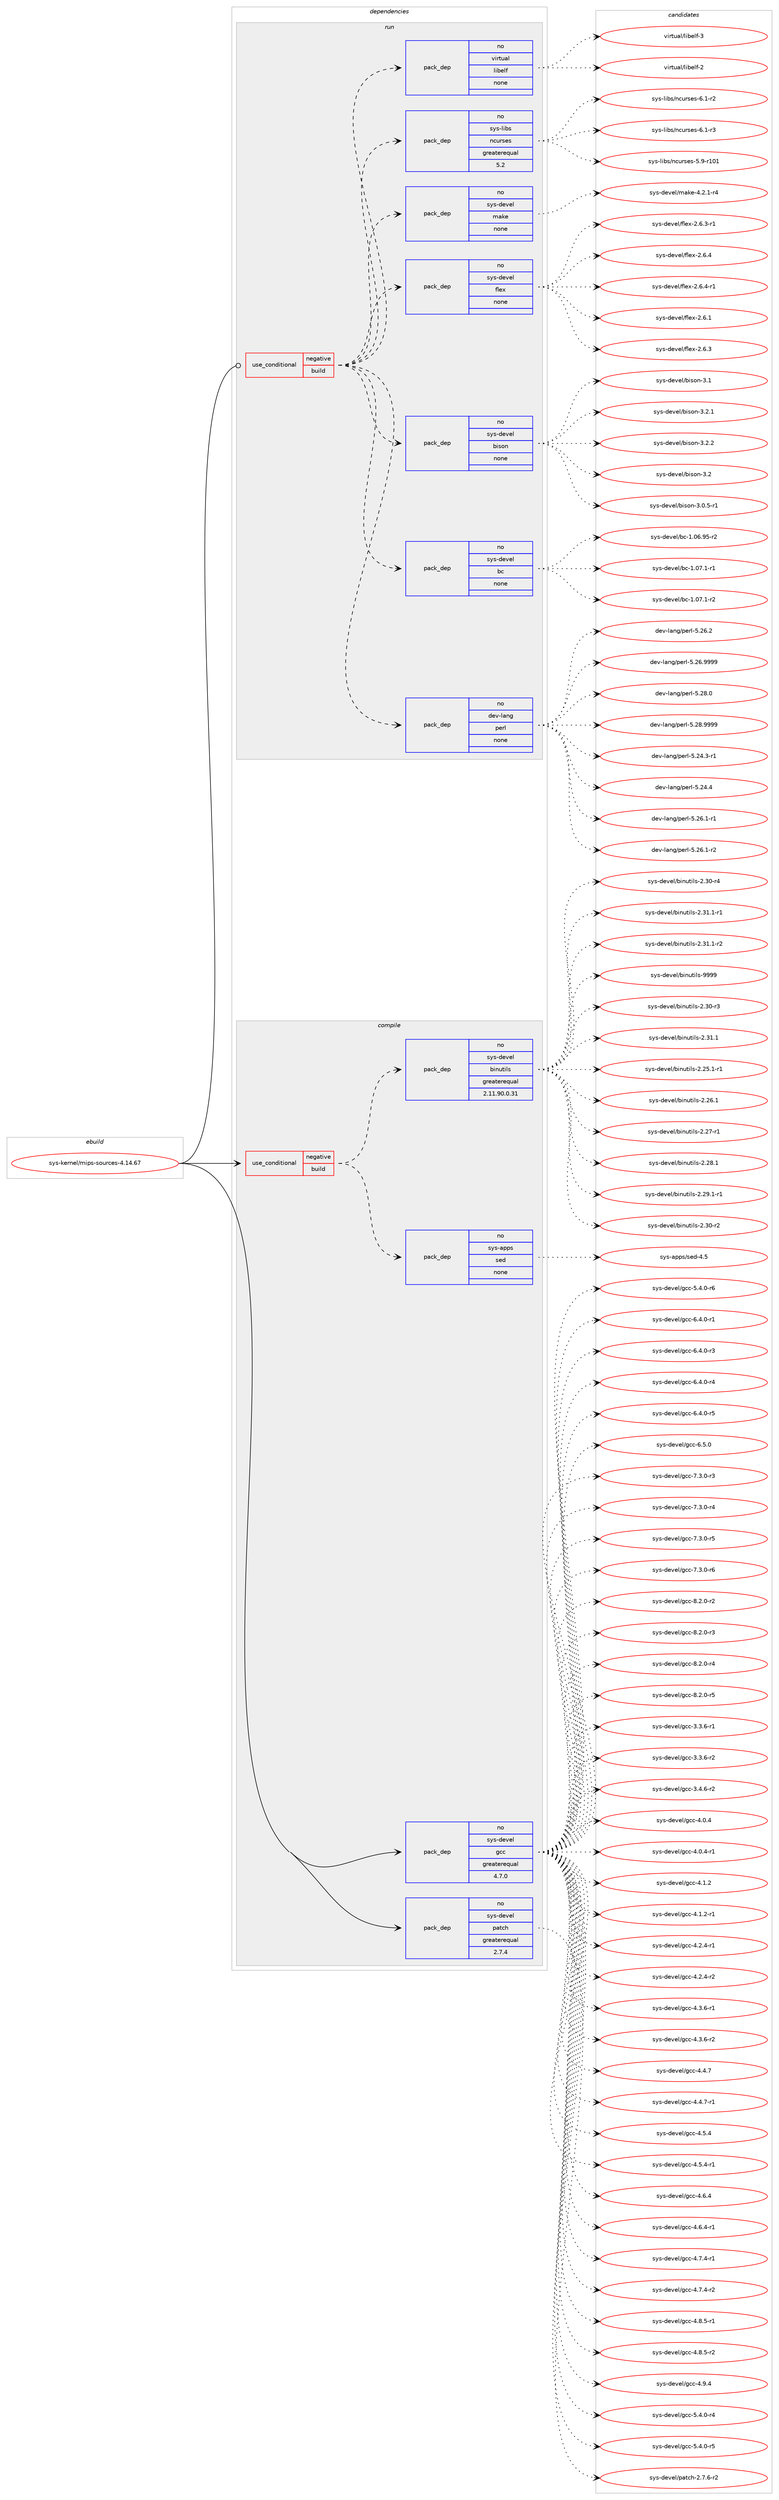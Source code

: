 digraph prolog {

# *************
# Graph options
# *************

newrank=true;
concentrate=true;
compound=true;
graph [rankdir=LR,fontname=Helvetica,fontsize=10,ranksep=1.5];#, ranksep=2.5, nodesep=0.2];
edge  [arrowhead=vee];
node  [fontname=Helvetica,fontsize=10];

# **********
# The ebuild
# **********

subgraph cluster_leftcol {
color=gray;
rank=same;
label=<<i>ebuild</i>>;
id [label="sys-kernel/mips-sources-4.14.67", color=red, width=4, href="../sys-kernel/mips-sources-4.14.67.svg"];
}

# ****************
# The dependencies
# ****************

subgraph cluster_midcol {
color=gray;
label=<<i>dependencies</i>>;
subgraph cluster_compile {
fillcolor="#eeeeee";
style=filled;
label=<<i>compile</i>>;
subgraph cond1210 {
dependency7048 [label=<<TABLE BORDER="0" CELLBORDER="1" CELLSPACING="0" CELLPADDING="4"><TR><TD ROWSPAN="3" CELLPADDING="10">use_conditional</TD></TR><TR><TD>negative</TD></TR><TR><TD>build</TD></TR></TABLE>>, shape=none, color=red];
subgraph pack5676 {
dependency7049 [label=<<TABLE BORDER="0" CELLBORDER="1" CELLSPACING="0" CELLPADDING="4" WIDTH="220"><TR><TD ROWSPAN="6" CELLPADDING="30">pack_dep</TD></TR><TR><TD WIDTH="110">no</TD></TR><TR><TD>sys-apps</TD></TR><TR><TD>sed</TD></TR><TR><TD>none</TD></TR><TR><TD></TD></TR></TABLE>>, shape=none, color=blue];
}
dependency7048:e -> dependency7049:w [weight=20,style="dashed",arrowhead="vee"];
subgraph pack5677 {
dependency7050 [label=<<TABLE BORDER="0" CELLBORDER="1" CELLSPACING="0" CELLPADDING="4" WIDTH="220"><TR><TD ROWSPAN="6" CELLPADDING="30">pack_dep</TD></TR><TR><TD WIDTH="110">no</TD></TR><TR><TD>sys-devel</TD></TR><TR><TD>binutils</TD></TR><TR><TD>greaterequal</TD></TR><TR><TD>2.11.90.0.31</TD></TR></TABLE>>, shape=none, color=blue];
}
dependency7048:e -> dependency7050:w [weight=20,style="dashed",arrowhead="vee"];
}
id:e -> dependency7048:w [weight=20,style="solid",arrowhead="vee"];
subgraph pack5678 {
dependency7051 [label=<<TABLE BORDER="0" CELLBORDER="1" CELLSPACING="0" CELLPADDING="4" WIDTH="220"><TR><TD ROWSPAN="6" CELLPADDING="30">pack_dep</TD></TR><TR><TD WIDTH="110">no</TD></TR><TR><TD>sys-devel</TD></TR><TR><TD>gcc</TD></TR><TR><TD>greaterequal</TD></TR><TR><TD>4.7.0</TD></TR></TABLE>>, shape=none, color=blue];
}
id:e -> dependency7051:w [weight=20,style="solid",arrowhead="vee"];
subgraph pack5679 {
dependency7052 [label=<<TABLE BORDER="0" CELLBORDER="1" CELLSPACING="0" CELLPADDING="4" WIDTH="220"><TR><TD ROWSPAN="6" CELLPADDING="30">pack_dep</TD></TR><TR><TD WIDTH="110">no</TD></TR><TR><TD>sys-devel</TD></TR><TR><TD>patch</TD></TR><TR><TD>greaterequal</TD></TR><TR><TD>2.7.4</TD></TR></TABLE>>, shape=none, color=blue];
}
id:e -> dependency7052:w [weight=20,style="solid",arrowhead="vee"];
}
subgraph cluster_compileandrun {
fillcolor="#eeeeee";
style=filled;
label=<<i>compile and run</i>>;
}
subgraph cluster_run {
fillcolor="#eeeeee";
style=filled;
label=<<i>run</i>>;
subgraph cond1211 {
dependency7053 [label=<<TABLE BORDER="0" CELLBORDER="1" CELLSPACING="0" CELLPADDING="4"><TR><TD ROWSPAN="3" CELLPADDING="10">use_conditional</TD></TR><TR><TD>negative</TD></TR><TR><TD>build</TD></TR></TABLE>>, shape=none, color=red];
subgraph pack5680 {
dependency7054 [label=<<TABLE BORDER="0" CELLBORDER="1" CELLSPACING="0" CELLPADDING="4" WIDTH="220"><TR><TD ROWSPAN="6" CELLPADDING="30">pack_dep</TD></TR><TR><TD WIDTH="110">no</TD></TR><TR><TD>dev-lang</TD></TR><TR><TD>perl</TD></TR><TR><TD>none</TD></TR><TR><TD></TD></TR></TABLE>>, shape=none, color=blue];
}
dependency7053:e -> dependency7054:w [weight=20,style="dashed",arrowhead="vee"];
subgraph pack5681 {
dependency7055 [label=<<TABLE BORDER="0" CELLBORDER="1" CELLSPACING="0" CELLPADDING="4" WIDTH="220"><TR><TD ROWSPAN="6" CELLPADDING="30">pack_dep</TD></TR><TR><TD WIDTH="110">no</TD></TR><TR><TD>sys-devel</TD></TR><TR><TD>bc</TD></TR><TR><TD>none</TD></TR><TR><TD></TD></TR></TABLE>>, shape=none, color=blue];
}
dependency7053:e -> dependency7055:w [weight=20,style="dashed",arrowhead="vee"];
subgraph pack5682 {
dependency7056 [label=<<TABLE BORDER="0" CELLBORDER="1" CELLSPACING="0" CELLPADDING="4" WIDTH="220"><TR><TD ROWSPAN="6" CELLPADDING="30">pack_dep</TD></TR><TR><TD WIDTH="110">no</TD></TR><TR><TD>sys-devel</TD></TR><TR><TD>bison</TD></TR><TR><TD>none</TD></TR><TR><TD></TD></TR></TABLE>>, shape=none, color=blue];
}
dependency7053:e -> dependency7056:w [weight=20,style="dashed",arrowhead="vee"];
subgraph pack5683 {
dependency7057 [label=<<TABLE BORDER="0" CELLBORDER="1" CELLSPACING="0" CELLPADDING="4" WIDTH="220"><TR><TD ROWSPAN="6" CELLPADDING="30">pack_dep</TD></TR><TR><TD WIDTH="110">no</TD></TR><TR><TD>sys-devel</TD></TR><TR><TD>flex</TD></TR><TR><TD>none</TD></TR><TR><TD></TD></TR></TABLE>>, shape=none, color=blue];
}
dependency7053:e -> dependency7057:w [weight=20,style="dashed",arrowhead="vee"];
subgraph pack5684 {
dependency7058 [label=<<TABLE BORDER="0" CELLBORDER="1" CELLSPACING="0" CELLPADDING="4" WIDTH="220"><TR><TD ROWSPAN="6" CELLPADDING="30">pack_dep</TD></TR><TR><TD WIDTH="110">no</TD></TR><TR><TD>sys-devel</TD></TR><TR><TD>make</TD></TR><TR><TD>none</TD></TR><TR><TD></TD></TR></TABLE>>, shape=none, color=blue];
}
dependency7053:e -> dependency7058:w [weight=20,style="dashed",arrowhead="vee"];
subgraph pack5685 {
dependency7059 [label=<<TABLE BORDER="0" CELLBORDER="1" CELLSPACING="0" CELLPADDING="4" WIDTH="220"><TR><TD ROWSPAN="6" CELLPADDING="30">pack_dep</TD></TR><TR><TD WIDTH="110">no</TD></TR><TR><TD>sys-libs</TD></TR><TR><TD>ncurses</TD></TR><TR><TD>greaterequal</TD></TR><TR><TD>5.2</TD></TR></TABLE>>, shape=none, color=blue];
}
dependency7053:e -> dependency7059:w [weight=20,style="dashed",arrowhead="vee"];
subgraph pack5686 {
dependency7060 [label=<<TABLE BORDER="0" CELLBORDER="1" CELLSPACING="0" CELLPADDING="4" WIDTH="220"><TR><TD ROWSPAN="6" CELLPADDING="30">pack_dep</TD></TR><TR><TD WIDTH="110">no</TD></TR><TR><TD>virtual</TD></TR><TR><TD>libelf</TD></TR><TR><TD>none</TD></TR><TR><TD></TD></TR></TABLE>>, shape=none, color=blue];
}
dependency7053:e -> dependency7060:w [weight=20,style="dashed",arrowhead="vee"];
}
id:e -> dependency7053:w [weight=20,style="solid",arrowhead="odot"];
}
}

# **************
# The candidates
# **************

subgraph cluster_choices {
rank=same;
color=gray;
label=<<i>candidates</i>>;

subgraph choice5676 {
color=black;
nodesep=1;
choice11512111545971121121154711510110045524653 [label="sys-apps/sed-4.5", color=red, width=4,href="../sys-apps/sed-4.5.svg"];
dependency7049:e -> choice11512111545971121121154711510110045524653:w [style=dotted,weight="100"];
}
subgraph choice5677 {
color=black;
nodesep=1;
choice11512111545100101118101108479810511011711610510811545504651484511451 [label="sys-devel/binutils-2.30-r3", color=red, width=4,href="../sys-devel/binutils-2.30-r3.svg"];
choice11512111545100101118101108479810511011711610510811545504651494649 [label="sys-devel/binutils-2.31.1", color=red, width=4,href="../sys-devel/binutils-2.31.1.svg"];
choice115121115451001011181011084798105110117116105108115455046505346494511449 [label="sys-devel/binutils-2.25.1-r1", color=red, width=4,href="../sys-devel/binutils-2.25.1-r1.svg"];
choice11512111545100101118101108479810511011711610510811545504650544649 [label="sys-devel/binutils-2.26.1", color=red, width=4,href="../sys-devel/binutils-2.26.1.svg"];
choice11512111545100101118101108479810511011711610510811545504650554511449 [label="sys-devel/binutils-2.27-r1", color=red, width=4,href="../sys-devel/binutils-2.27-r1.svg"];
choice11512111545100101118101108479810511011711610510811545504650564649 [label="sys-devel/binutils-2.28.1", color=red, width=4,href="../sys-devel/binutils-2.28.1.svg"];
choice115121115451001011181011084798105110117116105108115455046505746494511449 [label="sys-devel/binutils-2.29.1-r1", color=red, width=4,href="../sys-devel/binutils-2.29.1-r1.svg"];
choice11512111545100101118101108479810511011711610510811545504651484511450 [label="sys-devel/binutils-2.30-r2", color=red, width=4,href="../sys-devel/binutils-2.30-r2.svg"];
choice11512111545100101118101108479810511011711610510811545504651484511452 [label="sys-devel/binutils-2.30-r4", color=red, width=4,href="../sys-devel/binutils-2.30-r4.svg"];
choice115121115451001011181011084798105110117116105108115455046514946494511449 [label="sys-devel/binutils-2.31.1-r1", color=red, width=4,href="../sys-devel/binutils-2.31.1-r1.svg"];
choice115121115451001011181011084798105110117116105108115455046514946494511450 [label="sys-devel/binutils-2.31.1-r2", color=red, width=4,href="../sys-devel/binutils-2.31.1-r2.svg"];
choice1151211154510010111810110847981051101171161051081154557575757 [label="sys-devel/binutils-9999", color=red, width=4,href="../sys-devel/binutils-9999.svg"];
dependency7050:e -> choice11512111545100101118101108479810511011711610510811545504651484511451:w [style=dotted,weight="100"];
dependency7050:e -> choice11512111545100101118101108479810511011711610510811545504651494649:w [style=dotted,weight="100"];
dependency7050:e -> choice115121115451001011181011084798105110117116105108115455046505346494511449:w [style=dotted,weight="100"];
dependency7050:e -> choice11512111545100101118101108479810511011711610510811545504650544649:w [style=dotted,weight="100"];
dependency7050:e -> choice11512111545100101118101108479810511011711610510811545504650554511449:w [style=dotted,weight="100"];
dependency7050:e -> choice11512111545100101118101108479810511011711610510811545504650564649:w [style=dotted,weight="100"];
dependency7050:e -> choice115121115451001011181011084798105110117116105108115455046505746494511449:w [style=dotted,weight="100"];
dependency7050:e -> choice11512111545100101118101108479810511011711610510811545504651484511450:w [style=dotted,weight="100"];
dependency7050:e -> choice11512111545100101118101108479810511011711610510811545504651484511452:w [style=dotted,weight="100"];
dependency7050:e -> choice115121115451001011181011084798105110117116105108115455046514946494511449:w [style=dotted,weight="100"];
dependency7050:e -> choice115121115451001011181011084798105110117116105108115455046514946494511450:w [style=dotted,weight="100"];
dependency7050:e -> choice1151211154510010111810110847981051101171161051081154557575757:w [style=dotted,weight="100"];
}
subgraph choice5678 {
color=black;
nodesep=1;
choice115121115451001011181011084710399994551465146544511449 [label="sys-devel/gcc-3.3.6-r1", color=red, width=4,href="../sys-devel/gcc-3.3.6-r1.svg"];
choice115121115451001011181011084710399994551465146544511450 [label="sys-devel/gcc-3.3.6-r2", color=red, width=4,href="../sys-devel/gcc-3.3.6-r2.svg"];
choice115121115451001011181011084710399994551465246544511450 [label="sys-devel/gcc-3.4.6-r2", color=red, width=4,href="../sys-devel/gcc-3.4.6-r2.svg"];
choice11512111545100101118101108471039999455246484652 [label="sys-devel/gcc-4.0.4", color=red, width=4,href="../sys-devel/gcc-4.0.4.svg"];
choice115121115451001011181011084710399994552464846524511449 [label="sys-devel/gcc-4.0.4-r1", color=red, width=4,href="../sys-devel/gcc-4.0.4-r1.svg"];
choice11512111545100101118101108471039999455246494650 [label="sys-devel/gcc-4.1.2", color=red, width=4,href="../sys-devel/gcc-4.1.2.svg"];
choice115121115451001011181011084710399994552464946504511449 [label="sys-devel/gcc-4.1.2-r1", color=red, width=4,href="../sys-devel/gcc-4.1.2-r1.svg"];
choice115121115451001011181011084710399994552465046524511449 [label="sys-devel/gcc-4.2.4-r1", color=red, width=4,href="../sys-devel/gcc-4.2.4-r1.svg"];
choice115121115451001011181011084710399994552465046524511450 [label="sys-devel/gcc-4.2.4-r2", color=red, width=4,href="../sys-devel/gcc-4.2.4-r2.svg"];
choice115121115451001011181011084710399994552465146544511449 [label="sys-devel/gcc-4.3.6-r1", color=red, width=4,href="../sys-devel/gcc-4.3.6-r1.svg"];
choice115121115451001011181011084710399994552465146544511450 [label="sys-devel/gcc-4.3.6-r2", color=red, width=4,href="../sys-devel/gcc-4.3.6-r2.svg"];
choice11512111545100101118101108471039999455246524655 [label="sys-devel/gcc-4.4.7", color=red, width=4,href="../sys-devel/gcc-4.4.7.svg"];
choice115121115451001011181011084710399994552465246554511449 [label="sys-devel/gcc-4.4.7-r1", color=red, width=4,href="../sys-devel/gcc-4.4.7-r1.svg"];
choice11512111545100101118101108471039999455246534652 [label="sys-devel/gcc-4.5.4", color=red, width=4,href="../sys-devel/gcc-4.5.4.svg"];
choice115121115451001011181011084710399994552465346524511449 [label="sys-devel/gcc-4.5.4-r1", color=red, width=4,href="../sys-devel/gcc-4.5.4-r1.svg"];
choice11512111545100101118101108471039999455246544652 [label="sys-devel/gcc-4.6.4", color=red, width=4,href="../sys-devel/gcc-4.6.4.svg"];
choice115121115451001011181011084710399994552465446524511449 [label="sys-devel/gcc-4.6.4-r1", color=red, width=4,href="../sys-devel/gcc-4.6.4-r1.svg"];
choice115121115451001011181011084710399994552465546524511449 [label="sys-devel/gcc-4.7.4-r1", color=red, width=4,href="../sys-devel/gcc-4.7.4-r1.svg"];
choice115121115451001011181011084710399994552465546524511450 [label="sys-devel/gcc-4.7.4-r2", color=red, width=4,href="../sys-devel/gcc-4.7.4-r2.svg"];
choice115121115451001011181011084710399994552465646534511449 [label="sys-devel/gcc-4.8.5-r1", color=red, width=4,href="../sys-devel/gcc-4.8.5-r1.svg"];
choice115121115451001011181011084710399994552465646534511450 [label="sys-devel/gcc-4.8.5-r2", color=red, width=4,href="../sys-devel/gcc-4.8.5-r2.svg"];
choice11512111545100101118101108471039999455246574652 [label="sys-devel/gcc-4.9.4", color=red, width=4,href="../sys-devel/gcc-4.9.4.svg"];
choice115121115451001011181011084710399994553465246484511452 [label="sys-devel/gcc-5.4.0-r4", color=red, width=4,href="../sys-devel/gcc-5.4.0-r4.svg"];
choice115121115451001011181011084710399994553465246484511453 [label="sys-devel/gcc-5.4.0-r5", color=red, width=4,href="../sys-devel/gcc-5.4.0-r5.svg"];
choice115121115451001011181011084710399994553465246484511454 [label="sys-devel/gcc-5.4.0-r6", color=red, width=4,href="../sys-devel/gcc-5.4.0-r6.svg"];
choice115121115451001011181011084710399994554465246484511449 [label="sys-devel/gcc-6.4.0-r1", color=red, width=4,href="../sys-devel/gcc-6.4.0-r1.svg"];
choice115121115451001011181011084710399994554465246484511451 [label="sys-devel/gcc-6.4.0-r3", color=red, width=4,href="../sys-devel/gcc-6.4.0-r3.svg"];
choice115121115451001011181011084710399994554465246484511452 [label="sys-devel/gcc-6.4.0-r4", color=red, width=4,href="../sys-devel/gcc-6.4.0-r4.svg"];
choice115121115451001011181011084710399994554465246484511453 [label="sys-devel/gcc-6.4.0-r5", color=red, width=4,href="../sys-devel/gcc-6.4.0-r5.svg"];
choice11512111545100101118101108471039999455446534648 [label="sys-devel/gcc-6.5.0", color=red, width=4,href="../sys-devel/gcc-6.5.0.svg"];
choice115121115451001011181011084710399994555465146484511451 [label="sys-devel/gcc-7.3.0-r3", color=red, width=4,href="../sys-devel/gcc-7.3.0-r3.svg"];
choice115121115451001011181011084710399994555465146484511452 [label="sys-devel/gcc-7.3.0-r4", color=red, width=4,href="../sys-devel/gcc-7.3.0-r4.svg"];
choice115121115451001011181011084710399994555465146484511453 [label="sys-devel/gcc-7.3.0-r5", color=red, width=4,href="../sys-devel/gcc-7.3.0-r5.svg"];
choice115121115451001011181011084710399994555465146484511454 [label="sys-devel/gcc-7.3.0-r6", color=red, width=4,href="../sys-devel/gcc-7.3.0-r6.svg"];
choice115121115451001011181011084710399994556465046484511450 [label="sys-devel/gcc-8.2.0-r2", color=red, width=4,href="../sys-devel/gcc-8.2.0-r2.svg"];
choice115121115451001011181011084710399994556465046484511451 [label="sys-devel/gcc-8.2.0-r3", color=red, width=4,href="../sys-devel/gcc-8.2.0-r3.svg"];
choice115121115451001011181011084710399994556465046484511452 [label="sys-devel/gcc-8.2.0-r4", color=red, width=4,href="../sys-devel/gcc-8.2.0-r4.svg"];
choice115121115451001011181011084710399994556465046484511453 [label="sys-devel/gcc-8.2.0-r5", color=red, width=4,href="../sys-devel/gcc-8.2.0-r5.svg"];
dependency7051:e -> choice115121115451001011181011084710399994551465146544511449:w [style=dotted,weight="100"];
dependency7051:e -> choice115121115451001011181011084710399994551465146544511450:w [style=dotted,weight="100"];
dependency7051:e -> choice115121115451001011181011084710399994551465246544511450:w [style=dotted,weight="100"];
dependency7051:e -> choice11512111545100101118101108471039999455246484652:w [style=dotted,weight="100"];
dependency7051:e -> choice115121115451001011181011084710399994552464846524511449:w [style=dotted,weight="100"];
dependency7051:e -> choice11512111545100101118101108471039999455246494650:w [style=dotted,weight="100"];
dependency7051:e -> choice115121115451001011181011084710399994552464946504511449:w [style=dotted,weight="100"];
dependency7051:e -> choice115121115451001011181011084710399994552465046524511449:w [style=dotted,weight="100"];
dependency7051:e -> choice115121115451001011181011084710399994552465046524511450:w [style=dotted,weight="100"];
dependency7051:e -> choice115121115451001011181011084710399994552465146544511449:w [style=dotted,weight="100"];
dependency7051:e -> choice115121115451001011181011084710399994552465146544511450:w [style=dotted,weight="100"];
dependency7051:e -> choice11512111545100101118101108471039999455246524655:w [style=dotted,weight="100"];
dependency7051:e -> choice115121115451001011181011084710399994552465246554511449:w [style=dotted,weight="100"];
dependency7051:e -> choice11512111545100101118101108471039999455246534652:w [style=dotted,weight="100"];
dependency7051:e -> choice115121115451001011181011084710399994552465346524511449:w [style=dotted,weight="100"];
dependency7051:e -> choice11512111545100101118101108471039999455246544652:w [style=dotted,weight="100"];
dependency7051:e -> choice115121115451001011181011084710399994552465446524511449:w [style=dotted,weight="100"];
dependency7051:e -> choice115121115451001011181011084710399994552465546524511449:w [style=dotted,weight="100"];
dependency7051:e -> choice115121115451001011181011084710399994552465546524511450:w [style=dotted,weight="100"];
dependency7051:e -> choice115121115451001011181011084710399994552465646534511449:w [style=dotted,weight="100"];
dependency7051:e -> choice115121115451001011181011084710399994552465646534511450:w [style=dotted,weight="100"];
dependency7051:e -> choice11512111545100101118101108471039999455246574652:w [style=dotted,weight="100"];
dependency7051:e -> choice115121115451001011181011084710399994553465246484511452:w [style=dotted,weight="100"];
dependency7051:e -> choice115121115451001011181011084710399994553465246484511453:w [style=dotted,weight="100"];
dependency7051:e -> choice115121115451001011181011084710399994553465246484511454:w [style=dotted,weight="100"];
dependency7051:e -> choice115121115451001011181011084710399994554465246484511449:w [style=dotted,weight="100"];
dependency7051:e -> choice115121115451001011181011084710399994554465246484511451:w [style=dotted,weight="100"];
dependency7051:e -> choice115121115451001011181011084710399994554465246484511452:w [style=dotted,weight="100"];
dependency7051:e -> choice115121115451001011181011084710399994554465246484511453:w [style=dotted,weight="100"];
dependency7051:e -> choice11512111545100101118101108471039999455446534648:w [style=dotted,weight="100"];
dependency7051:e -> choice115121115451001011181011084710399994555465146484511451:w [style=dotted,weight="100"];
dependency7051:e -> choice115121115451001011181011084710399994555465146484511452:w [style=dotted,weight="100"];
dependency7051:e -> choice115121115451001011181011084710399994555465146484511453:w [style=dotted,weight="100"];
dependency7051:e -> choice115121115451001011181011084710399994555465146484511454:w [style=dotted,weight="100"];
dependency7051:e -> choice115121115451001011181011084710399994556465046484511450:w [style=dotted,weight="100"];
dependency7051:e -> choice115121115451001011181011084710399994556465046484511451:w [style=dotted,weight="100"];
dependency7051:e -> choice115121115451001011181011084710399994556465046484511452:w [style=dotted,weight="100"];
dependency7051:e -> choice115121115451001011181011084710399994556465046484511453:w [style=dotted,weight="100"];
}
subgraph choice5679 {
color=black;
nodesep=1;
choice115121115451001011181011084711297116991044550465546544511450 [label="sys-devel/patch-2.7.6-r2", color=red, width=4,href="../sys-devel/patch-2.7.6-r2.svg"];
dependency7052:e -> choice115121115451001011181011084711297116991044550465546544511450:w [style=dotted,weight="100"];
}
subgraph choice5680 {
color=black;
nodesep=1;
choice100101118451089711010347112101114108455346505246514511449 [label="dev-lang/perl-5.24.3-r1", color=red, width=4,href="../dev-lang/perl-5.24.3-r1.svg"];
choice10010111845108971101034711210111410845534650524652 [label="dev-lang/perl-5.24.4", color=red, width=4,href="../dev-lang/perl-5.24.4.svg"];
choice100101118451089711010347112101114108455346505446494511449 [label="dev-lang/perl-5.26.1-r1", color=red, width=4,href="../dev-lang/perl-5.26.1-r1.svg"];
choice100101118451089711010347112101114108455346505446494511450 [label="dev-lang/perl-5.26.1-r2", color=red, width=4,href="../dev-lang/perl-5.26.1-r2.svg"];
choice10010111845108971101034711210111410845534650544650 [label="dev-lang/perl-5.26.2", color=red, width=4,href="../dev-lang/perl-5.26.2.svg"];
choice10010111845108971101034711210111410845534650544657575757 [label="dev-lang/perl-5.26.9999", color=red, width=4,href="../dev-lang/perl-5.26.9999.svg"];
choice10010111845108971101034711210111410845534650564648 [label="dev-lang/perl-5.28.0", color=red, width=4,href="../dev-lang/perl-5.28.0.svg"];
choice10010111845108971101034711210111410845534650564657575757 [label="dev-lang/perl-5.28.9999", color=red, width=4,href="../dev-lang/perl-5.28.9999.svg"];
dependency7054:e -> choice100101118451089711010347112101114108455346505246514511449:w [style=dotted,weight="100"];
dependency7054:e -> choice10010111845108971101034711210111410845534650524652:w [style=dotted,weight="100"];
dependency7054:e -> choice100101118451089711010347112101114108455346505446494511449:w [style=dotted,weight="100"];
dependency7054:e -> choice100101118451089711010347112101114108455346505446494511450:w [style=dotted,weight="100"];
dependency7054:e -> choice10010111845108971101034711210111410845534650544650:w [style=dotted,weight="100"];
dependency7054:e -> choice10010111845108971101034711210111410845534650544657575757:w [style=dotted,weight="100"];
dependency7054:e -> choice10010111845108971101034711210111410845534650564648:w [style=dotted,weight="100"];
dependency7054:e -> choice10010111845108971101034711210111410845534650564657575757:w [style=dotted,weight="100"];
}
subgraph choice5681 {
color=black;
nodesep=1;
choice1151211154510010111810110847989945494648544657534511450 [label="sys-devel/bc-1.06.95-r2", color=red, width=4,href="../sys-devel/bc-1.06.95-r2.svg"];
choice11512111545100101118101108479899454946485546494511449 [label="sys-devel/bc-1.07.1-r1", color=red, width=4,href="../sys-devel/bc-1.07.1-r1.svg"];
choice11512111545100101118101108479899454946485546494511450 [label="sys-devel/bc-1.07.1-r2", color=red, width=4,href="../sys-devel/bc-1.07.1-r2.svg"];
dependency7055:e -> choice1151211154510010111810110847989945494648544657534511450:w [style=dotted,weight="100"];
dependency7055:e -> choice11512111545100101118101108479899454946485546494511449:w [style=dotted,weight="100"];
dependency7055:e -> choice11512111545100101118101108479899454946485546494511450:w [style=dotted,weight="100"];
}
subgraph choice5682 {
color=black;
nodesep=1;
choice11512111545100101118101108479810511511111045514650 [label="sys-devel/bison-3.2", color=red, width=4,href="../sys-devel/bison-3.2.svg"];
choice1151211154510010111810110847981051151111104551464846534511449 [label="sys-devel/bison-3.0.5-r1", color=red, width=4,href="../sys-devel/bison-3.0.5-r1.svg"];
choice11512111545100101118101108479810511511111045514649 [label="sys-devel/bison-3.1", color=red, width=4,href="../sys-devel/bison-3.1.svg"];
choice115121115451001011181011084798105115111110455146504649 [label="sys-devel/bison-3.2.1", color=red, width=4,href="../sys-devel/bison-3.2.1.svg"];
choice115121115451001011181011084798105115111110455146504650 [label="sys-devel/bison-3.2.2", color=red, width=4,href="../sys-devel/bison-3.2.2.svg"];
dependency7056:e -> choice11512111545100101118101108479810511511111045514650:w [style=dotted,weight="100"];
dependency7056:e -> choice1151211154510010111810110847981051151111104551464846534511449:w [style=dotted,weight="100"];
dependency7056:e -> choice11512111545100101118101108479810511511111045514649:w [style=dotted,weight="100"];
dependency7056:e -> choice115121115451001011181011084798105115111110455146504649:w [style=dotted,weight="100"];
dependency7056:e -> choice115121115451001011181011084798105115111110455146504650:w [style=dotted,weight="100"];
}
subgraph choice5683 {
color=black;
nodesep=1;
choice1151211154510010111810110847102108101120455046544649 [label="sys-devel/flex-2.6.1", color=red, width=4,href="../sys-devel/flex-2.6.1.svg"];
choice1151211154510010111810110847102108101120455046544651 [label="sys-devel/flex-2.6.3", color=red, width=4,href="../sys-devel/flex-2.6.3.svg"];
choice11512111545100101118101108471021081011204550465446514511449 [label="sys-devel/flex-2.6.3-r1", color=red, width=4,href="../sys-devel/flex-2.6.3-r1.svg"];
choice1151211154510010111810110847102108101120455046544652 [label="sys-devel/flex-2.6.4", color=red, width=4,href="../sys-devel/flex-2.6.4.svg"];
choice11512111545100101118101108471021081011204550465446524511449 [label="sys-devel/flex-2.6.4-r1", color=red, width=4,href="../sys-devel/flex-2.6.4-r1.svg"];
dependency7057:e -> choice1151211154510010111810110847102108101120455046544649:w [style=dotted,weight="100"];
dependency7057:e -> choice1151211154510010111810110847102108101120455046544651:w [style=dotted,weight="100"];
dependency7057:e -> choice11512111545100101118101108471021081011204550465446514511449:w [style=dotted,weight="100"];
dependency7057:e -> choice1151211154510010111810110847102108101120455046544652:w [style=dotted,weight="100"];
dependency7057:e -> choice11512111545100101118101108471021081011204550465446524511449:w [style=dotted,weight="100"];
}
subgraph choice5684 {
color=black;
nodesep=1;
choice1151211154510010111810110847109971071014552465046494511452 [label="sys-devel/make-4.2.1-r4", color=red, width=4,href="../sys-devel/make-4.2.1-r4.svg"];
dependency7058:e -> choice1151211154510010111810110847109971071014552465046494511452:w [style=dotted,weight="100"];
}
subgraph choice5685 {
color=black;
nodesep=1;
choice115121115451081059811547110991171141151011154553465745114494849 [label="sys-libs/ncurses-5.9-r101", color=red, width=4,href="../sys-libs/ncurses-5.9-r101.svg"];
choice11512111545108105981154711099117114115101115455446494511450 [label="sys-libs/ncurses-6.1-r2", color=red, width=4,href="../sys-libs/ncurses-6.1-r2.svg"];
choice11512111545108105981154711099117114115101115455446494511451 [label="sys-libs/ncurses-6.1-r3", color=red, width=4,href="../sys-libs/ncurses-6.1-r3.svg"];
dependency7059:e -> choice115121115451081059811547110991171141151011154553465745114494849:w [style=dotted,weight="100"];
dependency7059:e -> choice11512111545108105981154711099117114115101115455446494511450:w [style=dotted,weight="100"];
dependency7059:e -> choice11512111545108105981154711099117114115101115455446494511451:w [style=dotted,weight="100"];
}
subgraph choice5686 {
color=black;
nodesep=1;
choice1181051141161179710847108105981011081024550 [label="virtual/libelf-2", color=red, width=4,href="../virtual/libelf-2.svg"];
choice1181051141161179710847108105981011081024551 [label="virtual/libelf-3", color=red, width=4,href="../virtual/libelf-3.svg"];
dependency7060:e -> choice1181051141161179710847108105981011081024550:w [style=dotted,weight="100"];
dependency7060:e -> choice1181051141161179710847108105981011081024551:w [style=dotted,weight="100"];
}
}

}
